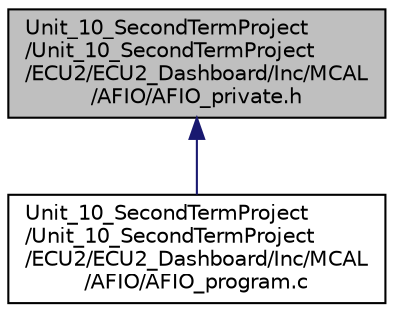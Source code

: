 digraph "Unit_10_SecondTermProject/Unit_10_SecondTermProject/ECU2/ECU2_Dashboard/Inc/MCAL/AFIO/AFIO_private.h"
{
 // LATEX_PDF_SIZE
  edge [fontname="Helvetica",fontsize="10",labelfontname="Helvetica",labelfontsize="10"];
  node [fontname="Helvetica",fontsize="10",shape=record];
  Node1 [label="Unit_10_SecondTermProject\l/Unit_10_SecondTermProject\l/ECU2/ECU2_Dashboard/Inc/MCAL\l/AFIO/AFIO_private.h",height=0.2,width=0.4,color="black", fillcolor="grey75", style="filled", fontcolor="black",tooltip=" "];
  Node1 -> Node2 [dir="back",color="midnightblue",fontsize="10",style="solid",fontname="Helvetica"];
  Node2 [label="Unit_10_SecondTermProject\l/Unit_10_SecondTermProject\l/ECU2/ECU2_Dashboard/Inc/MCAL\l/AFIO/AFIO_program.c",height=0.2,width=0.4,color="black", fillcolor="white", style="filled",URL="$_a_f_i_o__program_8c.html",tooltip=" "];
}
